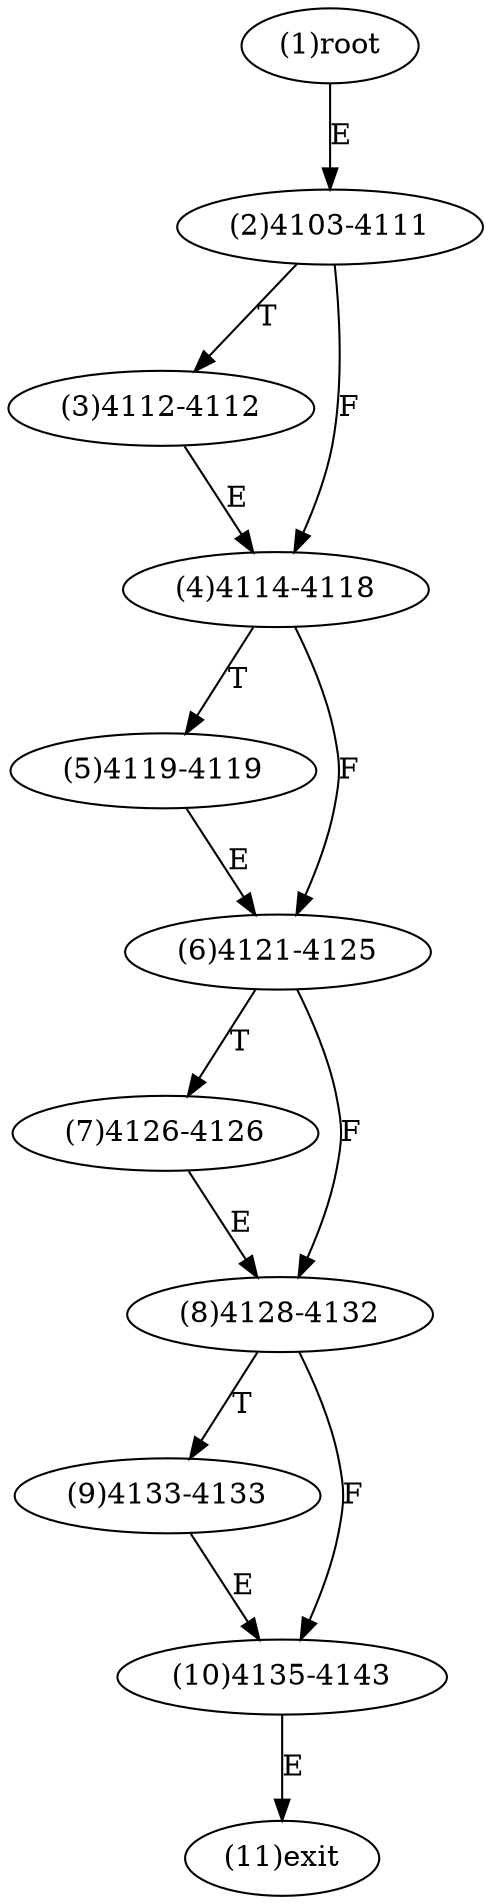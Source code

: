 digraph "" { 
1[ label="(1)root"];
2[ label="(2)4103-4111"];
3[ label="(3)4112-4112"];
4[ label="(4)4114-4118"];
5[ label="(5)4119-4119"];
6[ label="(6)4121-4125"];
7[ label="(7)4126-4126"];
8[ label="(8)4128-4132"];
9[ label="(9)4133-4133"];
10[ label="(10)4135-4143"];
11[ label="(11)exit"];
1->2[ label="E"];
2->4[ label="F"];
2->3[ label="T"];
3->4[ label="E"];
4->6[ label="F"];
4->5[ label="T"];
5->6[ label="E"];
6->8[ label="F"];
6->7[ label="T"];
7->8[ label="E"];
8->10[ label="F"];
8->9[ label="T"];
9->10[ label="E"];
10->11[ label="E"];
}